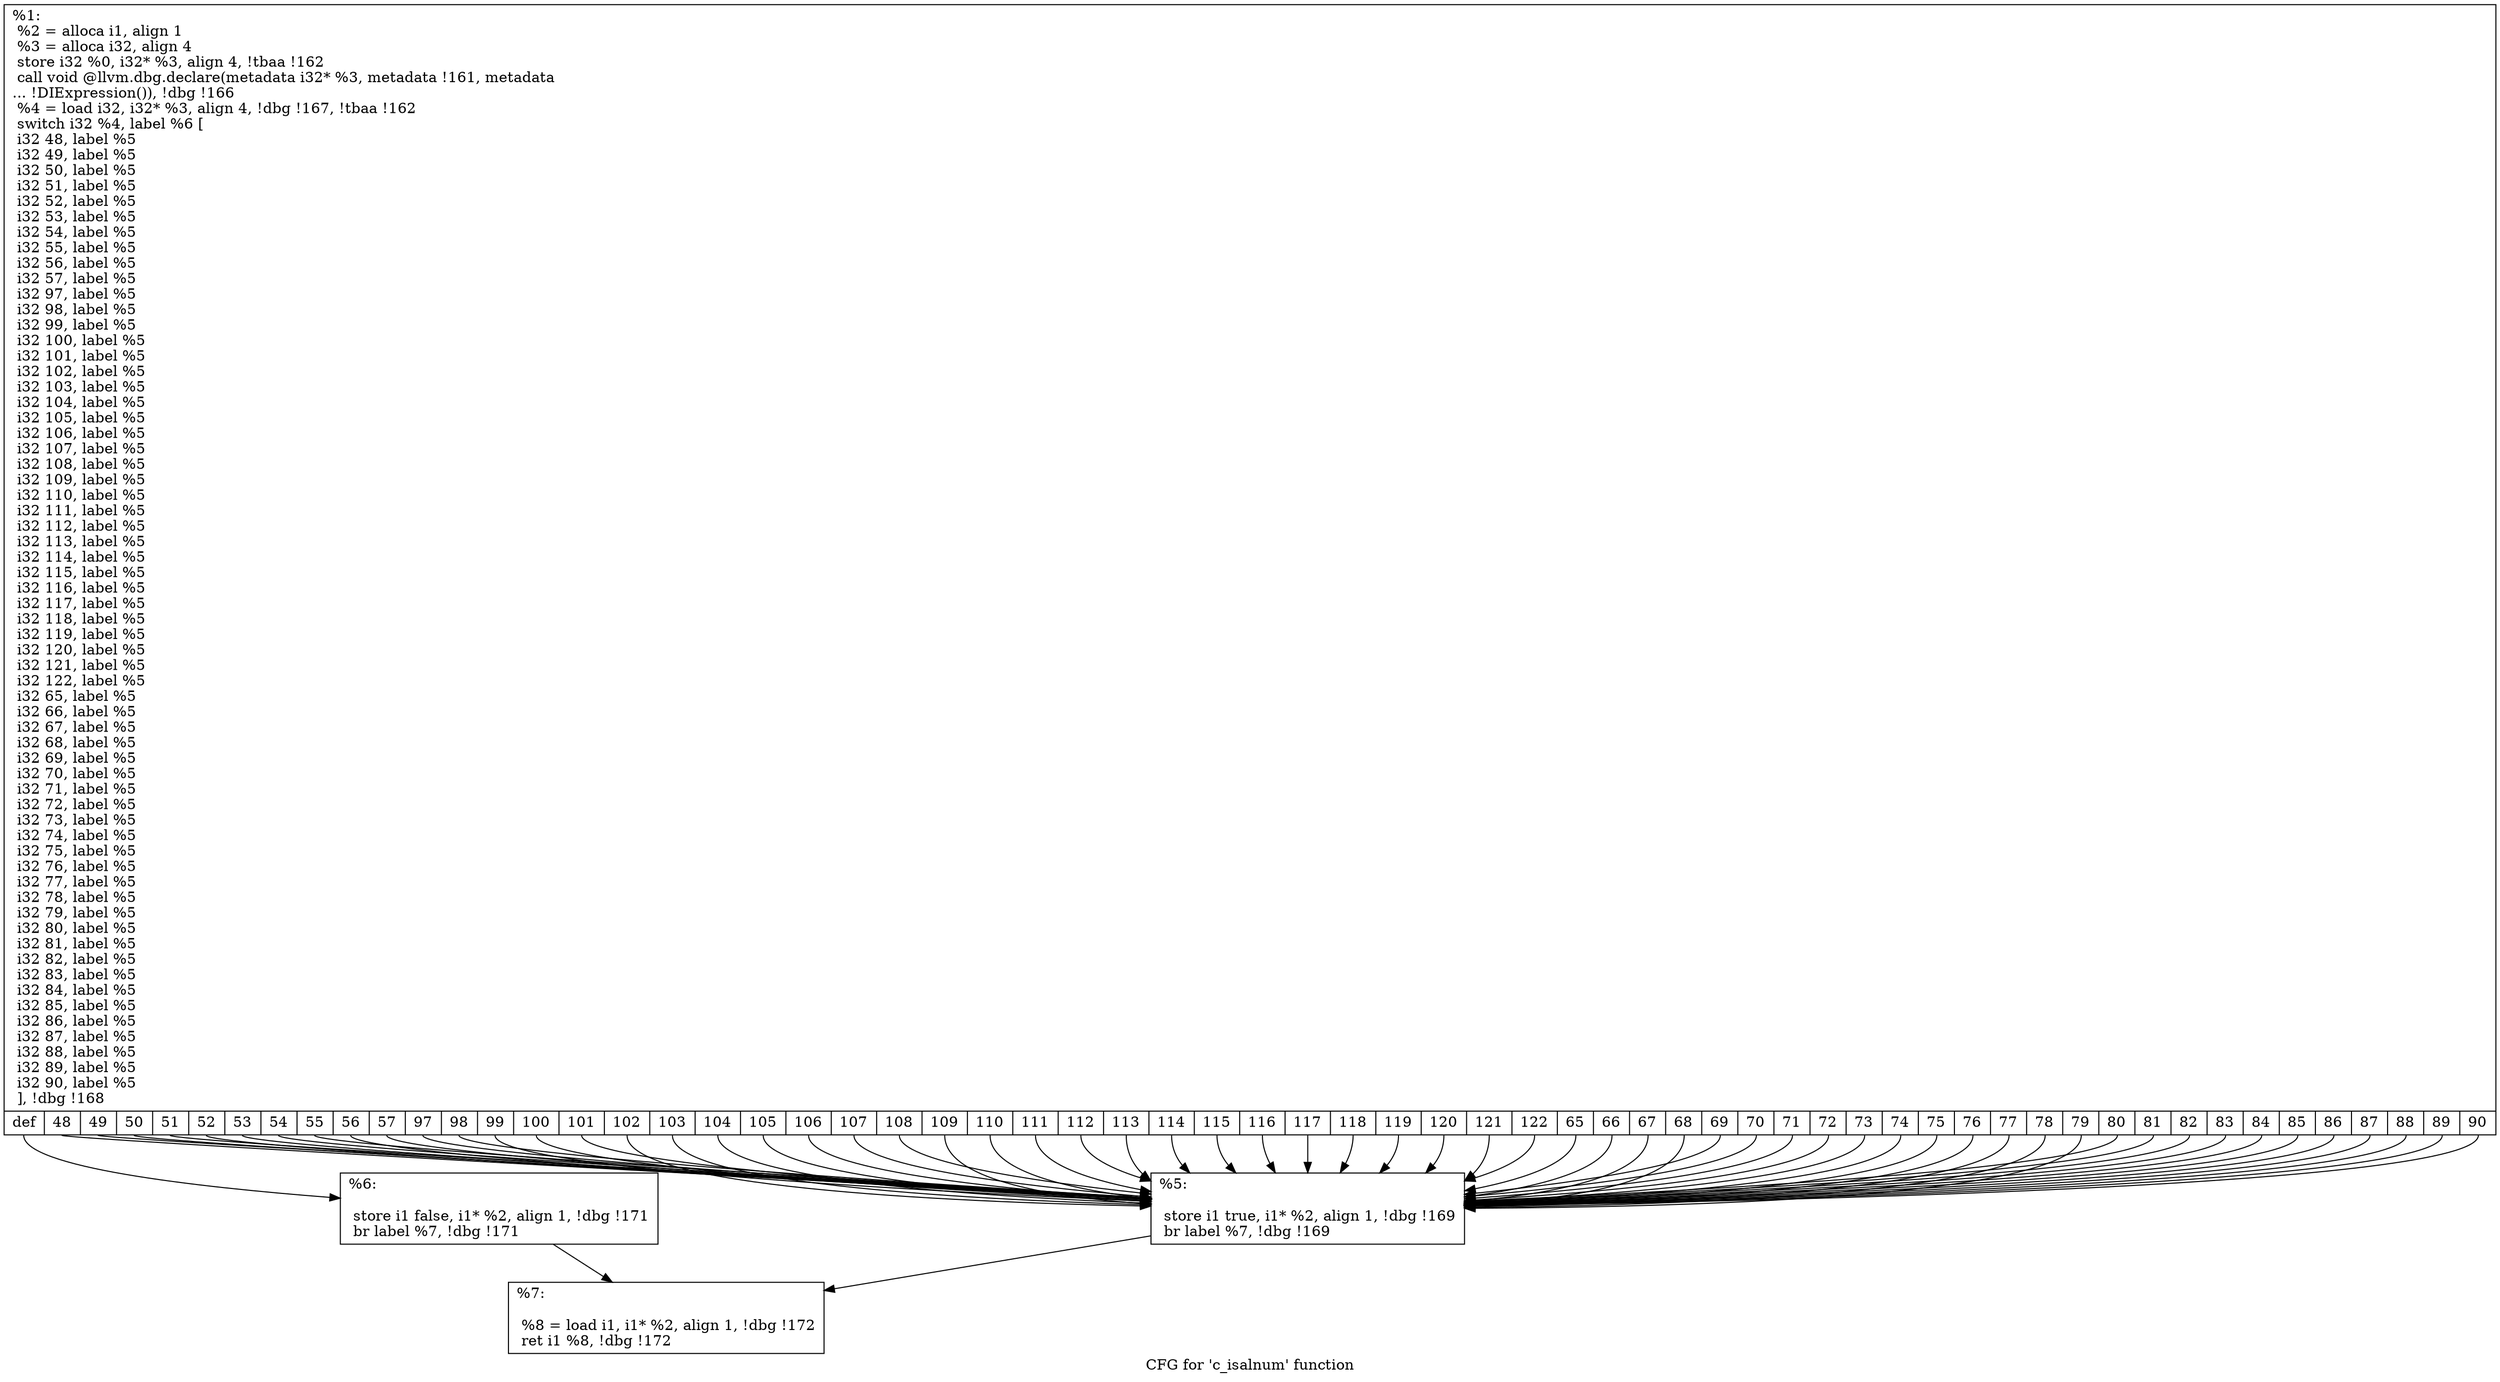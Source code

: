 digraph "CFG for 'c_isalnum' function" {
	label="CFG for 'c_isalnum' function";

	Node0x1272c40 [shape=record,label="{%1:\l  %2 = alloca i1, align 1\l  %3 = alloca i32, align 4\l  store i32 %0, i32* %3, align 4, !tbaa !162\l  call void @llvm.dbg.declare(metadata i32* %3, metadata !161, metadata\l... !DIExpression()), !dbg !166\l  %4 = load i32, i32* %3, align 4, !dbg !167, !tbaa !162\l  switch i32 %4, label %6 [\l    i32 48, label %5\l    i32 49, label %5\l    i32 50, label %5\l    i32 51, label %5\l    i32 52, label %5\l    i32 53, label %5\l    i32 54, label %5\l    i32 55, label %5\l    i32 56, label %5\l    i32 57, label %5\l    i32 97, label %5\l    i32 98, label %5\l    i32 99, label %5\l    i32 100, label %5\l    i32 101, label %5\l    i32 102, label %5\l    i32 103, label %5\l    i32 104, label %5\l    i32 105, label %5\l    i32 106, label %5\l    i32 107, label %5\l    i32 108, label %5\l    i32 109, label %5\l    i32 110, label %5\l    i32 111, label %5\l    i32 112, label %5\l    i32 113, label %5\l    i32 114, label %5\l    i32 115, label %5\l    i32 116, label %5\l    i32 117, label %5\l    i32 118, label %5\l    i32 119, label %5\l    i32 120, label %5\l    i32 121, label %5\l    i32 122, label %5\l    i32 65, label %5\l    i32 66, label %5\l    i32 67, label %5\l    i32 68, label %5\l    i32 69, label %5\l    i32 70, label %5\l    i32 71, label %5\l    i32 72, label %5\l    i32 73, label %5\l    i32 74, label %5\l    i32 75, label %5\l    i32 76, label %5\l    i32 77, label %5\l    i32 78, label %5\l    i32 79, label %5\l    i32 80, label %5\l    i32 81, label %5\l    i32 82, label %5\l    i32 83, label %5\l    i32 84, label %5\l    i32 85, label %5\l    i32 86, label %5\l    i32 87, label %5\l    i32 88, label %5\l    i32 89, label %5\l    i32 90, label %5\l  ], !dbg !168\l|{<s0>def|<s1>48|<s2>49|<s3>50|<s4>51|<s5>52|<s6>53|<s7>54|<s8>55|<s9>56|<s10>57|<s11>97|<s12>98|<s13>99|<s14>100|<s15>101|<s16>102|<s17>103|<s18>104|<s19>105|<s20>106|<s21>107|<s22>108|<s23>109|<s24>110|<s25>111|<s26>112|<s27>113|<s28>114|<s29>115|<s30>116|<s31>117|<s32>118|<s33>119|<s34>120|<s35>121|<s36>122|<s37>65|<s38>66|<s39>67|<s40>68|<s41>69|<s42>70|<s43>71|<s44>72|<s45>73|<s46>74|<s47>75|<s48>76|<s49>77|<s50>78|<s51>79|<s52>80|<s53>81|<s54>82|<s55>83|<s56>84|<s57>85|<s58>86|<s59>87|<s60>88|<s61>89|<s62>90}}"];
	Node0x1272c40:s0 -> Node0x1273f30;
	Node0x1272c40:s1 -> Node0x1273ee0;
	Node0x1272c40:s2 -> Node0x1273ee0;
	Node0x1272c40:s3 -> Node0x1273ee0;
	Node0x1272c40:s4 -> Node0x1273ee0;
	Node0x1272c40:s5 -> Node0x1273ee0;
	Node0x1272c40:s6 -> Node0x1273ee0;
	Node0x1272c40:s7 -> Node0x1273ee0;
	Node0x1272c40:s8 -> Node0x1273ee0;
	Node0x1272c40:s9 -> Node0x1273ee0;
	Node0x1272c40:s10 -> Node0x1273ee0;
	Node0x1272c40:s11 -> Node0x1273ee0;
	Node0x1272c40:s12 -> Node0x1273ee0;
	Node0x1272c40:s13 -> Node0x1273ee0;
	Node0x1272c40:s14 -> Node0x1273ee0;
	Node0x1272c40:s15 -> Node0x1273ee0;
	Node0x1272c40:s16 -> Node0x1273ee0;
	Node0x1272c40:s17 -> Node0x1273ee0;
	Node0x1272c40:s18 -> Node0x1273ee0;
	Node0x1272c40:s19 -> Node0x1273ee0;
	Node0x1272c40:s20 -> Node0x1273ee0;
	Node0x1272c40:s21 -> Node0x1273ee0;
	Node0x1272c40:s22 -> Node0x1273ee0;
	Node0x1272c40:s23 -> Node0x1273ee0;
	Node0x1272c40:s24 -> Node0x1273ee0;
	Node0x1272c40:s25 -> Node0x1273ee0;
	Node0x1272c40:s26 -> Node0x1273ee0;
	Node0x1272c40:s27 -> Node0x1273ee0;
	Node0x1272c40:s28 -> Node0x1273ee0;
	Node0x1272c40:s29 -> Node0x1273ee0;
	Node0x1272c40:s30 -> Node0x1273ee0;
	Node0x1272c40:s31 -> Node0x1273ee0;
	Node0x1272c40:s32 -> Node0x1273ee0;
	Node0x1272c40:s33 -> Node0x1273ee0;
	Node0x1272c40:s34 -> Node0x1273ee0;
	Node0x1272c40:s35 -> Node0x1273ee0;
	Node0x1272c40:s36 -> Node0x1273ee0;
	Node0x1272c40:s37 -> Node0x1273ee0;
	Node0x1272c40:s38 -> Node0x1273ee0;
	Node0x1272c40:s39 -> Node0x1273ee0;
	Node0x1272c40:s40 -> Node0x1273ee0;
	Node0x1272c40:s41 -> Node0x1273ee0;
	Node0x1272c40:s42 -> Node0x1273ee0;
	Node0x1272c40:s43 -> Node0x1273ee0;
	Node0x1272c40:s44 -> Node0x1273ee0;
	Node0x1272c40:s45 -> Node0x1273ee0;
	Node0x1272c40:s46 -> Node0x1273ee0;
	Node0x1272c40:s47 -> Node0x1273ee0;
	Node0x1272c40:s48 -> Node0x1273ee0;
	Node0x1272c40:s49 -> Node0x1273ee0;
	Node0x1272c40:s50 -> Node0x1273ee0;
	Node0x1272c40:s51 -> Node0x1273ee0;
	Node0x1272c40:s52 -> Node0x1273ee0;
	Node0x1272c40:s53 -> Node0x1273ee0;
	Node0x1272c40:s54 -> Node0x1273ee0;
	Node0x1272c40:s55 -> Node0x1273ee0;
	Node0x1272c40:s56 -> Node0x1273ee0;
	Node0x1272c40:s57 -> Node0x1273ee0;
	Node0x1272c40:s58 -> Node0x1273ee0;
	Node0x1272c40:s59 -> Node0x1273ee0;
	Node0x1272c40:s60 -> Node0x1273ee0;
	Node0x1272c40:s61 -> Node0x1273ee0;
	Node0x1272c40:s62 -> Node0x1273ee0;
	Node0x1273ee0 [shape=record,label="{%5:\l\l  store i1 true, i1* %2, align 1, !dbg !169\l  br label %7, !dbg !169\l}"];
	Node0x1273ee0 -> Node0x1273f80;
	Node0x1273f30 [shape=record,label="{%6:\l\l  store i1 false, i1* %2, align 1, !dbg !171\l  br label %7, !dbg !171\l}"];
	Node0x1273f30 -> Node0x1273f80;
	Node0x1273f80 [shape=record,label="{%7:\l\l  %8 = load i1, i1* %2, align 1, !dbg !172\l  ret i1 %8, !dbg !172\l}"];
}

